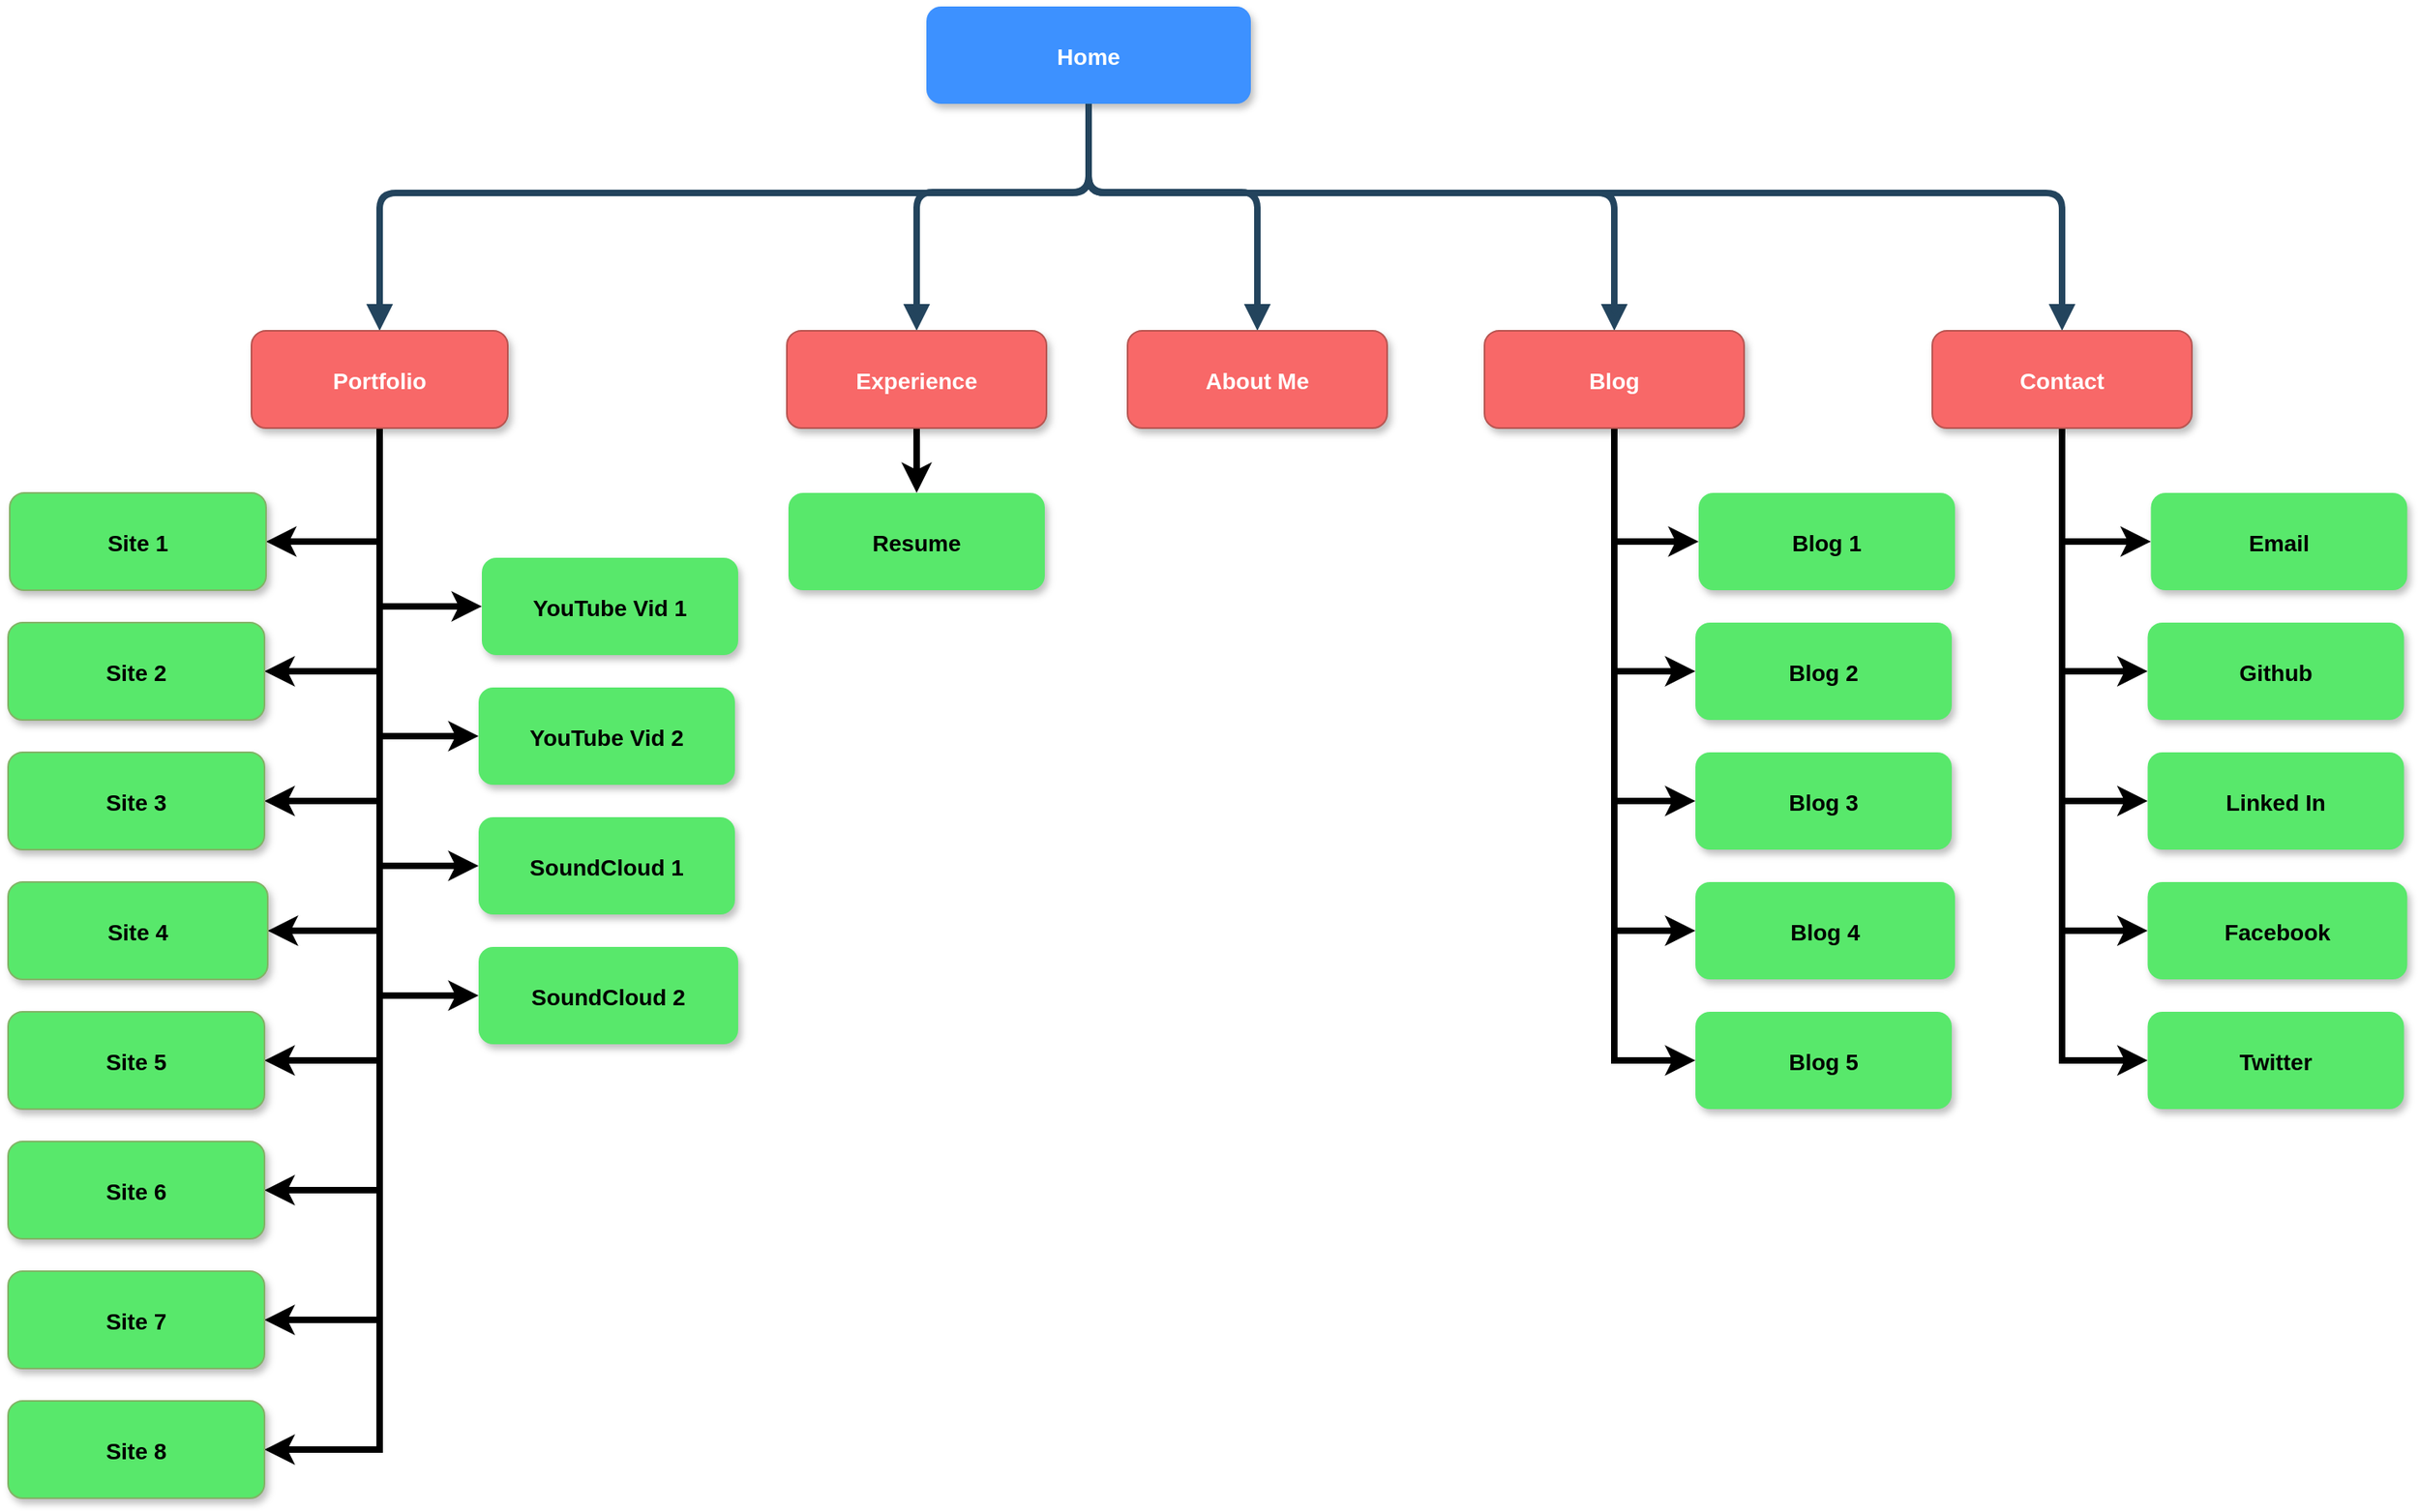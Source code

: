 <mxfile version="14.6.2" type="github">
  <diagram name="Page-1" id="97916047-d0de-89f5-080d-49f4d83e522f">
    <mxGraphModel dx="2037" dy="1147" grid="1" gridSize="10" guides="1" tooltips="1" connect="1" arrows="1" fold="1" page="1" pageScale="1.5" pageWidth="1169" pageHeight="827" background="#ffffff" math="0" shadow="0">
      <root>
        <mxCell id="0" />
        <mxCell id="1" parent="0" />
        <mxCell id="2" value="Home" style="rounded=1;strokeColor=none;shadow=1;gradientColor=none;fontStyle=1;fontColor=#FFFFFF;fontSize=14;fillColor=#3D91FF;align=center;" parent="1" vertex="1">
          <mxGeometry x="746" y="170" width="200" height="60" as="geometry" />
        </mxCell>
        <mxCell id="L7AkWlDN6w4m5jaaapIP-79" style="edgeStyle=orthogonalEdgeStyle;rounded=0;orthogonalLoop=1;jettySize=auto;html=1;exitX=0.5;exitY=1;exitDx=0;exitDy=0;entryX=1;entryY=0.5;entryDx=0;entryDy=0;strokeWidth=4;align=center;" parent="1" source="4" target="L7AkWlDN6w4m5jaaapIP-76" edge="1">
          <mxGeometry relative="1" as="geometry" />
        </mxCell>
        <mxCell id="L7AkWlDN6w4m5jaaapIP-80" style="edgeStyle=orthogonalEdgeStyle;rounded=0;orthogonalLoop=1;jettySize=auto;html=1;exitX=0.5;exitY=1;exitDx=0;exitDy=0;entryX=1;entryY=0.5;entryDx=0;entryDy=0;strokeWidth=4;align=center;" parent="1" source="4" target="L7AkWlDN6w4m5jaaapIP-73" edge="1">
          <mxGeometry relative="1" as="geometry" />
        </mxCell>
        <mxCell id="L7AkWlDN6w4m5jaaapIP-81" style="edgeStyle=orthogonalEdgeStyle;rounded=0;orthogonalLoop=1;jettySize=auto;html=1;exitX=0.5;exitY=1;exitDx=0;exitDy=0;entryX=1;entryY=0.5;entryDx=0;entryDy=0;strokeWidth=4;align=center;" parent="1" source="4" target="L7AkWlDN6w4m5jaaapIP-67" edge="1">
          <mxGeometry relative="1" as="geometry" />
        </mxCell>
        <mxCell id="L7AkWlDN6w4m5jaaapIP-82" style="edgeStyle=orthogonalEdgeStyle;rounded=0;orthogonalLoop=1;jettySize=auto;html=1;exitX=0.5;exitY=1;exitDx=0;exitDy=0;entryX=1;entryY=0.5;entryDx=0;entryDy=0;strokeWidth=4;align=center;" parent="1" source="4" target="L7AkWlDN6w4m5jaaapIP-72" edge="1">
          <mxGeometry relative="1" as="geometry" />
        </mxCell>
        <mxCell id="L7AkWlDN6w4m5jaaapIP-83" style="edgeStyle=orthogonalEdgeStyle;rounded=0;orthogonalLoop=1;jettySize=auto;html=1;exitX=0.5;exitY=1;exitDx=0;exitDy=0;entryX=1;entryY=0.5;entryDx=0;entryDy=0;strokeWidth=4;align=center;" parent="1" source="4" target="L7AkWlDN6w4m5jaaapIP-78" edge="1">
          <mxGeometry relative="1" as="geometry" />
        </mxCell>
        <mxCell id="L7AkWlDN6w4m5jaaapIP-84" style="edgeStyle=orthogonalEdgeStyle;rounded=0;orthogonalLoop=1;jettySize=auto;html=1;exitX=0.5;exitY=1;exitDx=0;exitDy=0;entryX=1;entryY=0.5;entryDx=0;entryDy=0;strokeWidth=4;align=center;" parent="1" source="4" target="L7AkWlDN6w4m5jaaapIP-77" edge="1">
          <mxGeometry relative="1" as="geometry" />
        </mxCell>
        <mxCell id="L7AkWlDN6w4m5jaaapIP-85" style="edgeStyle=orthogonalEdgeStyle;rounded=0;orthogonalLoop=1;jettySize=auto;html=1;exitX=0.5;exitY=1;exitDx=0;exitDy=0;entryX=1;entryY=0.5;entryDx=0;entryDy=0;strokeWidth=4;align=center;" parent="1" source="4" target="L7AkWlDN6w4m5jaaapIP-74" edge="1">
          <mxGeometry relative="1" as="geometry" />
        </mxCell>
        <mxCell id="L7AkWlDN6w4m5jaaapIP-86" style="edgeStyle=orthogonalEdgeStyle;rounded=0;orthogonalLoop=1;jettySize=auto;html=1;exitX=0.5;exitY=1;exitDx=0;exitDy=0;entryX=1;entryY=0.5;entryDx=0;entryDy=0;strokeWidth=4;align=center;" parent="1" source="4" target="L7AkWlDN6w4m5jaaapIP-75" edge="1">
          <mxGeometry relative="1" as="geometry" />
        </mxCell>
        <mxCell id="L7AkWlDN6w4m5jaaapIP-94" value="Resume" style="rounded=1;strokeColor=none;shadow=1;gradientColor=none;fontStyle=1;fontSize=14;fillColor=#58E86B;align=center;" parent="1" vertex="1">
          <mxGeometry x="661" y="470" width="158" height="60" as="geometry" />
        </mxCell>
        <mxCell id="L7AkWlDN6w4m5jaaapIP-95" style="edgeStyle=orthogonalEdgeStyle;rounded=0;orthogonalLoop=1;jettySize=auto;html=1;exitX=0.5;exitY=1;exitDx=0;exitDy=0;strokeWidth=4;align=center;" parent="1" source="6" target="L7AkWlDN6w4m5jaaapIP-94" edge="1">
          <mxGeometry relative="1" as="geometry" />
        </mxCell>
        <mxCell id="L7AkWlDN6w4m5jaaapIP-106" style="edgeStyle=orthogonalEdgeStyle;rounded=0;orthogonalLoop=1;jettySize=auto;html=1;exitX=0.5;exitY=1;exitDx=0;exitDy=0;entryX=0;entryY=0.5;entryDx=0;entryDy=0;strokeWidth=4;align=center;" parent="1" source="L7AkWlDN6w4m5jaaapIP-56" target="L7AkWlDN6w4m5jaaapIP-99" edge="1">
          <mxGeometry relative="1" as="geometry" />
        </mxCell>
        <mxCell id="L7AkWlDN6w4m5jaaapIP-107" style="edgeStyle=orthogonalEdgeStyle;rounded=0;orthogonalLoop=1;jettySize=auto;html=1;exitX=0.5;exitY=1;exitDx=0;exitDy=0;entryX=0;entryY=0.5;entryDx=0;entryDy=0;strokeWidth=4;align=center;" parent="1" source="L7AkWlDN6w4m5jaaapIP-56" target="L7AkWlDN6w4m5jaaapIP-98" edge="1">
          <mxGeometry relative="1" as="geometry" />
        </mxCell>
        <mxCell id="L7AkWlDN6w4m5jaaapIP-108" style="edgeStyle=orthogonalEdgeStyle;rounded=0;orthogonalLoop=1;jettySize=auto;html=1;exitX=0.5;exitY=1;exitDx=0;exitDy=0;entryX=0;entryY=0.5;entryDx=0;entryDy=0;strokeWidth=4;align=center;" parent="1" source="L7AkWlDN6w4m5jaaapIP-56" target="L7AkWlDN6w4m5jaaapIP-96" edge="1">
          <mxGeometry relative="1" as="geometry" />
        </mxCell>
        <mxCell id="L7AkWlDN6w4m5jaaapIP-109" style="edgeStyle=orthogonalEdgeStyle;rounded=0;orthogonalLoop=1;jettySize=auto;html=1;exitX=0.5;exitY=1;exitDx=0;exitDy=0;entryX=0;entryY=0.5;entryDx=0;entryDy=0;strokeWidth=4;align=center;" parent="1" source="L7AkWlDN6w4m5jaaapIP-56" target="L7AkWlDN6w4m5jaaapIP-97" edge="1">
          <mxGeometry relative="1" as="geometry" />
        </mxCell>
        <mxCell id="L7AkWlDN6w4m5jaaapIP-110" style="edgeStyle=orthogonalEdgeStyle;rounded=0;orthogonalLoop=1;jettySize=auto;html=1;exitX=0.5;exitY=1;exitDx=0;exitDy=0;entryX=0;entryY=0.5;entryDx=0;entryDy=0;strokeWidth=4;align=center;" parent="1" source="L7AkWlDN6w4m5jaaapIP-56" target="L7AkWlDN6w4m5jaaapIP-100" edge="1">
          <mxGeometry relative="1" as="geometry" />
        </mxCell>
        <mxCell id="L7AkWlDN6w4m5jaaapIP-61" value="" style="edgeStyle=elbowEdgeStyle;elbow=vertical;strokeWidth=4;endArrow=block;endFill=1;fontStyle=1;strokeColor=#23445D;exitX=0.5;exitY=1;exitDx=0;exitDy=0;entryX=0.5;entryY=0;entryDx=0;entryDy=0;align=center;" parent="1" source="2" target="4" edge="1">
          <mxGeometry x="81" y="125.5" width="100" height="100" as="geometry">
            <mxPoint x="831" y="230" as="sourcePoint" />
            <mxPoint x="224" y="430" as="targetPoint" />
            <Array as="points">
              <mxPoint x="551" y="285" />
              <mxPoint x="639" y="280" />
              <mxPoint x="659" y="280" />
            </Array>
          </mxGeometry>
        </mxCell>
        <mxCell id="L7AkWlDN6w4m5jaaapIP-60" value="" style="edgeStyle=elbowEdgeStyle;elbow=vertical;strokeWidth=4;endArrow=block;endFill=1;fontStyle=1;strokeColor=#23445D;exitX=0.5;exitY=1;exitDx=0;exitDy=0;entryX=0.5;entryY=0;entryDx=0;entryDy=0;align=center;" parent="1" source="2" target="6" edge="1">
          <mxGeometry x="-268" y="130" width="100" height="100" as="geometry">
            <mxPoint x="844" y="230" as="sourcePoint" />
            <mxPoint x="982" y="420" as="targetPoint" />
            <Array as="points">
              <mxPoint x="852" y="284.5" />
              <mxPoint x="482" y="284.5" />
              <mxPoint x="482" y="394.5" />
              <mxPoint x="772" y="260" />
            </Array>
          </mxGeometry>
        </mxCell>
        <mxCell id="33" value="" style="edgeStyle=elbowEdgeStyle;elbow=vertical;strokeWidth=4;endArrow=block;endFill=1;fontStyle=1;strokeColor=#23445D;exitX=0.5;exitY=1;exitDx=0;exitDy=0;align=center;" parent="1" source="2" target="7" edge="1">
          <mxGeometry x="-266" y="130" width="100" height="100" as="geometry">
            <mxPoint x="844" y="234.5" as="sourcePoint" />
            <mxPoint x="-166" y="130" as="targetPoint" />
            <Array as="points">
              <mxPoint x="854" y="284.5" />
              <mxPoint x="484" y="284.5" />
              <mxPoint x="484" y="394.5" />
              <mxPoint x="774" y="260" />
            </Array>
          </mxGeometry>
        </mxCell>
        <mxCell id="L7AkWlDN6w4m5jaaapIP-63" value="" style="edgeStyle=elbowEdgeStyle;elbow=vertical;strokeWidth=4;endArrow=block;endFill=1;fontStyle=1;strokeColor=#23445D;entryX=0.5;entryY=0;entryDx=0;entryDy=0;align=center;" parent="1" source="2" target="L7AkWlDN6w4m5jaaapIP-56" edge="1">
          <mxGeometry x="89" y="135.5" width="100" height="100" as="geometry">
            <mxPoint x="844" y="230" as="sourcePoint" />
            <mxPoint x="1442" y="420" as="targetPoint" />
            <Array as="points">
              <mxPoint x="1142" y="285" />
              <mxPoint x="647" y="290" />
              <mxPoint x="667" y="290" />
            </Array>
          </mxGeometry>
        </mxCell>
        <mxCell id="L7AkWlDN6w4m5jaaapIP-62" value="" style="edgeStyle=elbowEdgeStyle;elbow=vertical;strokeWidth=4;endArrow=block;endFill=1;fontStyle=1;strokeColor=#23445D;align=center;" parent="1" target="L7AkWlDN6w4m5jaaapIP-57" edge="1">
          <mxGeometry x="91" y="135.5" width="100" height="100" as="geometry">
            <mxPoint x="846" y="230" as="sourcePoint" />
            <mxPoint x="273" y="430" as="targetPoint" />
            <Array as="points">
              <mxPoint x="1144" y="285" />
              <mxPoint x="649" y="290" />
              <mxPoint x="669" y="290" />
            </Array>
          </mxGeometry>
        </mxCell>
        <mxCell id="7" value="About Me" style="rounded=1;strokeColor=#b85450;shadow=1;fontStyle=1;fontSize=14;fillColor=#F86868;fontColor=#FFFFFF;align=center;" parent="1" vertex="1">
          <mxGeometry x="870" y="370" width="160" height="60" as="geometry" />
        </mxCell>
        <mxCell id="L7AkWlDN6w4m5jaaapIP-56" value="Blog" style="rounded=1;strokeColor=#b85450;shadow=1;fontStyle=1;fontSize=14;fillColor=#F86868;fontColor=#FFFFFF;align=center;" parent="1" vertex="1">
          <mxGeometry x="1090" y="370" width="160" height="60" as="geometry" />
        </mxCell>
        <mxCell id="R9OJR6wNhVc7U-dlLN-b-37" style="edgeStyle=orthogonalEdgeStyle;rounded=0;orthogonalLoop=1;jettySize=auto;html=1;exitX=0.5;exitY=1;exitDx=0;exitDy=0;entryX=0;entryY=0.5;entryDx=0;entryDy=0;strokeWidth=4;" edge="1" parent="1" source="L7AkWlDN6w4m5jaaapIP-57" target="L7AkWlDN6w4m5jaaapIP-117">
          <mxGeometry relative="1" as="geometry" />
        </mxCell>
        <mxCell id="R9OJR6wNhVc7U-dlLN-b-38" style="edgeStyle=orthogonalEdgeStyle;rounded=0;orthogonalLoop=1;jettySize=auto;html=1;exitX=0.5;exitY=1;exitDx=0;exitDy=0;entryX=0;entryY=0.5;entryDx=0;entryDy=0;strokeWidth=4;" edge="1" parent="1" source="L7AkWlDN6w4m5jaaapIP-57" target="L7AkWlDN6w4m5jaaapIP-116">
          <mxGeometry relative="1" as="geometry" />
        </mxCell>
        <mxCell id="R9OJR6wNhVc7U-dlLN-b-39" style="edgeStyle=orthogonalEdgeStyle;rounded=0;orthogonalLoop=1;jettySize=auto;html=1;exitX=0.5;exitY=1;exitDx=0;exitDy=0;entryX=0;entryY=0.5;entryDx=0;entryDy=0;strokeWidth=4;" edge="1" parent="1" source="L7AkWlDN6w4m5jaaapIP-57" target="L7AkWlDN6w4m5jaaapIP-114">
          <mxGeometry relative="1" as="geometry" />
        </mxCell>
        <mxCell id="R9OJR6wNhVc7U-dlLN-b-40" style="edgeStyle=orthogonalEdgeStyle;rounded=0;orthogonalLoop=1;jettySize=auto;html=1;exitX=0.5;exitY=1;exitDx=0;exitDy=0;entryX=0;entryY=0.5;entryDx=0;entryDy=0;strokeWidth=4;" edge="1" parent="1" source="L7AkWlDN6w4m5jaaapIP-57" target="L7AkWlDN6w4m5jaaapIP-115">
          <mxGeometry relative="1" as="geometry" />
        </mxCell>
        <mxCell id="R9OJR6wNhVc7U-dlLN-b-41" style="edgeStyle=orthogonalEdgeStyle;rounded=0;orthogonalLoop=1;jettySize=auto;html=1;exitX=0.5;exitY=1;exitDx=0;exitDy=0;entryX=0;entryY=0.5;entryDx=0;entryDy=0;strokeWidth=4;" edge="1" parent="1" source="L7AkWlDN6w4m5jaaapIP-57" target="L7AkWlDN6w4m5jaaapIP-129">
          <mxGeometry relative="1" as="geometry" />
        </mxCell>
        <mxCell id="L7AkWlDN6w4m5jaaapIP-57" value="Contact" style="rounded=1;strokeColor=#b85450;shadow=1;fontStyle=1;fontSize=14;fillColor=#F86868;fontColor=#FFFFFF;align=center;" parent="1" vertex="1">
          <mxGeometry x="1366" y="370" width="160" height="60" as="geometry" />
        </mxCell>
        <mxCell id="6" value="Experience" style="rounded=1;strokeColor=#b85450;shadow=1;fontStyle=1;fontSize=14;fillColor=#F86868;fontColor=#FFFFFF;align=center;" parent="1" vertex="1">
          <mxGeometry x="660" y="370" width="160" height="60" as="geometry" />
        </mxCell>
        <mxCell id="R9OJR6wNhVc7U-dlLN-b-33" style="edgeStyle=orthogonalEdgeStyle;rounded=0;orthogonalLoop=1;jettySize=auto;html=1;exitX=0.5;exitY=1;exitDx=0;exitDy=0;entryX=0;entryY=0.5;entryDx=0;entryDy=0;strokeWidth=4;" edge="1" parent="1" source="4" target="L7AkWlDN6w4m5jaaapIP-127">
          <mxGeometry relative="1" as="geometry" />
        </mxCell>
        <mxCell id="R9OJR6wNhVc7U-dlLN-b-34" style="edgeStyle=orthogonalEdgeStyle;rounded=0;orthogonalLoop=1;jettySize=auto;html=1;exitX=0.5;exitY=1;exitDx=0;exitDy=0;entryX=0;entryY=0.5;entryDx=0;entryDy=0;strokeWidth=4;" edge="1" parent="1" source="4" target="L7AkWlDN6w4m5jaaapIP-126">
          <mxGeometry relative="1" as="geometry" />
        </mxCell>
        <mxCell id="R9OJR6wNhVc7U-dlLN-b-35" style="edgeStyle=orthogonalEdgeStyle;rounded=0;orthogonalLoop=1;jettySize=auto;html=1;exitX=0.5;exitY=1;exitDx=0;exitDy=0;entryX=0;entryY=0.5;entryDx=0;entryDy=0;strokeWidth=4;" edge="1" parent="1" source="4" target="L7AkWlDN6w4m5jaaapIP-124">
          <mxGeometry relative="1" as="geometry" />
        </mxCell>
        <mxCell id="R9OJR6wNhVc7U-dlLN-b-36" style="edgeStyle=orthogonalEdgeStyle;rounded=0;orthogonalLoop=1;jettySize=auto;html=1;exitX=0.5;exitY=1;exitDx=0;exitDy=0;entryX=0;entryY=0.5;entryDx=0;entryDy=0;strokeWidth=4;" edge="1" parent="1" source="4" target="L7AkWlDN6w4m5jaaapIP-125">
          <mxGeometry relative="1" as="geometry" />
        </mxCell>
        <mxCell id="4" value="Portfolio" style="rounded=1;strokeColor=#b85450;shadow=1;fontStyle=1;fontSize=14;fillColor=#F86868;fontColor=#FFFFFF;align=center;" parent="1" vertex="1">
          <mxGeometry x="330" y="370" width="158" height="60" as="geometry" />
        </mxCell>
        <mxCell id="L7AkWlDN6w4m5jaaapIP-67" value="Site 3" style="rounded=1;strokeColor=#82b366;shadow=1;fontStyle=1;fontSize=14;fillColor=#58E86B;align=center;" parent="1" vertex="1">
          <mxGeometry x="180" y="630" width="158" height="60" as="geometry" />
        </mxCell>
        <mxCell id="L7AkWlDN6w4m5jaaapIP-72" value="Site 4" style="rounded=1;strokeColor=#82b366;shadow=1;fontStyle=1;fontSize=14;fillColor=#58E86B;align=center;" parent="1" vertex="1">
          <mxGeometry x="180" y="710" width="160" height="60" as="geometry" />
        </mxCell>
        <mxCell id="L7AkWlDN6w4m5jaaapIP-73" value="Site 2" style="rounded=1;strokeColor=#82b366;shadow=1;fontStyle=1;fontSize=14;fillColor=#58E86B;align=center;" parent="1" vertex="1">
          <mxGeometry x="180" y="550" width="158" height="60" as="geometry" />
        </mxCell>
        <mxCell id="L7AkWlDN6w4m5jaaapIP-74" value="Site 7" style="rounded=1;strokeColor=#82b366;shadow=1;fontStyle=1;fontSize=14;fillColor=#58E86B;align=center;" parent="1" vertex="1">
          <mxGeometry x="180" y="950" width="158" height="60" as="geometry" />
        </mxCell>
        <mxCell id="L7AkWlDN6w4m5jaaapIP-75" value="Site 8" style="rounded=1;strokeColor=#82b366;shadow=1;fontStyle=1;fontSize=14;fillColor=#58E86B;align=center;" parent="1" vertex="1">
          <mxGeometry x="180" y="1030" width="158" height="60" as="geometry" />
        </mxCell>
        <mxCell id="L7AkWlDN6w4m5jaaapIP-76" value="Site 1" style="rounded=1;strokeColor=#82b366;shadow=1;fontStyle=1;fontSize=14;fillColor=#58E86B;align=center;" parent="1" vertex="1">
          <mxGeometry x="181" y="470" width="158" height="60" as="geometry" />
        </mxCell>
        <mxCell id="L7AkWlDN6w4m5jaaapIP-77" value="Site 6" style="rounded=1;strokeColor=#82b366;shadow=1;fontStyle=1;fontSize=14;fillColor=#58E86B;align=center;" parent="1" vertex="1">
          <mxGeometry x="180" y="870" width="158" height="60" as="geometry" />
        </mxCell>
        <mxCell id="L7AkWlDN6w4m5jaaapIP-78" value="Site 5" style="rounded=1;strokeColor=#82b366;shadow=1;fontStyle=1;fontSize=14;fillColor=#58E86B;align=center;" parent="1" vertex="1">
          <mxGeometry x="180" y="790" width="158" height="60" as="geometry" />
        </mxCell>
        <mxCell id="L7AkWlDN6w4m5jaaapIP-124" value="SoundCloud 1" style="rounded=1;strokeColor=none;shadow=1;gradientColor=none;fontStyle=1;fontSize=14;fillColor=#58E86B;align=center;" parent="1" vertex="1">
          <mxGeometry x="470" y="670" width="158" height="60" as="geometry" />
        </mxCell>
        <mxCell id="L7AkWlDN6w4m5jaaapIP-125" value="SoundCloud 2" style="rounded=1;strokeColor=none;shadow=1;gradientColor=none;fontStyle=1;fontSize=14;fillColor=#58E86B;align=center;" parent="1" vertex="1">
          <mxGeometry x="470" y="750" width="160" height="60" as="geometry" />
        </mxCell>
        <mxCell id="L7AkWlDN6w4m5jaaapIP-126" value="YouTube Vid 2" style="rounded=1;strokeColor=none;shadow=1;gradientColor=none;fontStyle=1;fontSize=14;fillColor=#58E86B;align=center;" parent="1" vertex="1">
          <mxGeometry x="470" y="590" width="158" height="60" as="geometry" />
        </mxCell>
        <mxCell id="L7AkWlDN6w4m5jaaapIP-127" value="YouTube Vid 1" style="rounded=1;strokeColor=none;shadow=1;gradientColor=none;fontStyle=1;fontSize=14;fillColor=#58E86B;align=center;" parent="1" vertex="1">
          <mxGeometry x="472" y="510" width="158" height="60" as="geometry" />
        </mxCell>
        <mxCell id="L7AkWlDN6w4m5jaaapIP-96" value="Blog 3" style="rounded=1;strokeColor=none;shadow=1;gradientColor=none;fontStyle=1;fontSize=14;fillColor=#58E86B;align=center;" parent="1" vertex="1">
          <mxGeometry x="1220" y="630" width="158" height="60" as="geometry" />
        </mxCell>
        <mxCell id="L7AkWlDN6w4m5jaaapIP-97" value="Blog 4" style="rounded=1;strokeColor=none;shadow=1;gradientColor=none;fontStyle=1;fontSize=14;fillColor=#58E86B;align=center;" parent="1" vertex="1">
          <mxGeometry x="1220" y="710" width="160" height="60" as="geometry" />
        </mxCell>
        <mxCell id="L7AkWlDN6w4m5jaaapIP-98" value="Blog 2" style="rounded=1;strokeColor=none;shadow=1;gradientColor=none;fontStyle=1;fontSize=14;fillColor=#58E86B;align=center;" parent="1" vertex="1">
          <mxGeometry x="1220" y="550" width="158" height="60" as="geometry" />
        </mxCell>
        <mxCell id="L7AkWlDN6w4m5jaaapIP-99" value="Blog 1" style="rounded=1;strokeColor=none;shadow=1;gradientColor=none;fontStyle=1;fontSize=14;fillColor=#58E86B;align=center;" parent="1" vertex="1">
          <mxGeometry x="1222" y="470" width="158" height="60" as="geometry" />
        </mxCell>
        <mxCell id="L7AkWlDN6w4m5jaaapIP-100" value="Blog 5" style="rounded=1;strokeColor=none;shadow=1;gradientColor=none;fontStyle=1;fontSize=14;fillColor=#58E86B;align=center;" parent="1" vertex="1">
          <mxGeometry x="1220" y="790" width="158" height="60" as="geometry" />
        </mxCell>
        <mxCell id="L7AkWlDN6w4m5jaaapIP-114" value="Linked In" style="rounded=1;strokeColor=none;shadow=1;gradientColor=none;fontStyle=1;fontSize=14;fillColor=#58E86B;align=center;" parent="1" vertex="1">
          <mxGeometry x="1498.75" y="630" width="158" height="60" as="geometry" />
        </mxCell>
        <mxCell id="L7AkWlDN6w4m5jaaapIP-115" value="Facebook" style="rounded=1;strokeColor=none;shadow=1;gradientColor=none;fontStyle=1;fontSize=14;fillColor=#58E86B;align=center;" parent="1" vertex="1">
          <mxGeometry x="1498.75" y="710" width="160" height="60" as="geometry" />
        </mxCell>
        <mxCell id="L7AkWlDN6w4m5jaaapIP-116" value="Github" style="rounded=1;strokeColor=none;shadow=1;gradientColor=none;fontStyle=1;fontSize=14;fillColor=#58E86B;align=center;" parent="1" vertex="1">
          <mxGeometry x="1498.75" y="550" width="158" height="60" as="geometry" />
        </mxCell>
        <mxCell id="L7AkWlDN6w4m5jaaapIP-117" value="Email" style="rounded=1;strokeColor=none;shadow=1;gradientColor=none;fontStyle=1;fontSize=14;fillColor=#58E86B;align=center;" parent="1" vertex="1">
          <mxGeometry x="1500.75" y="470" width="158" height="60" as="geometry" />
        </mxCell>
        <mxCell id="L7AkWlDN6w4m5jaaapIP-129" value="Twitter" style="rounded=1;strokeColor=none;shadow=1;gradientColor=none;fontStyle=1;fontSize=14;fillColor=#58E86B;align=center;" parent="1" vertex="1">
          <mxGeometry x="1498.75" y="790" width="158" height="60" as="geometry" />
        </mxCell>
      </root>
    </mxGraphModel>
  </diagram>
</mxfile>
